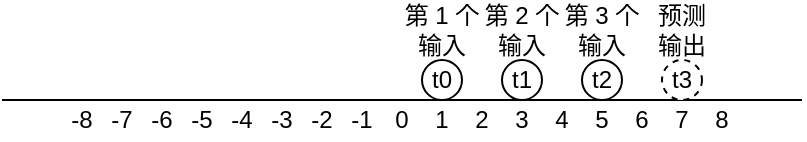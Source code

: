 <mxfile version="12.9.3" type="device"><diagram id="qFDqsD9gHwNLfiGanQKy" name="Page-1"><mxGraphModel dx="946" dy="604" grid="1" gridSize="10" guides="1" tooltips="1" connect="1" arrows="1" fold="1" page="1" pageScale="1" pageWidth="850" pageHeight="1100" math="0" shadow="0"><root><mxCell id="0"/><mxCell id="1" parent="0"/><mxCell id="arel2_6ej5QmTj4dEymT-3" value="t0" style="ellipse;whiteSpace=wrap;html=1;aspect=fixed;" vertex="1" parent="1"><mxGeometry x="250" y="180" width="20" height="20" as="geometry"/></mxCell><mxCell id="arel2_6ej5QmTj4dEymT-4" value="" style="endArrow=none;html=1;" edge="1" parent="1"><mxGeometry width="50" height="50" relative="1" as="geometry"><mxPoint x="40" y="200" as="sourcePoint"/><mxPoint x="440" y="200" as="targetPoint"/></mxGeometry></mxCell><mxCell id="arel2_6ej5QmTj4dEymT-6" value="0" style="text;html=1;strokeColor=none;fillColor=none;align=center;verticalAlign=middle;whiteSpace=wrap;rounded=0;" vertex="1" parent="1"><mxGeometry x="230" y="200" width="20" height="20" as="geometry"/></mxCell><mxCell id="arel2_6ej5QmTj4dEymT-7" value="1" style="text;html=1;strokeColor=none;fillColor=none;align=center;verticalAlign=middle;whiteSpace=wrap;rounded=0;" vertex="1" parent="1"><mxGeometry x="250" y="200" width="20" height="20" as="geometry"/></mxCell><mxCell id="arel2_6ej5QmTj4dEymT-8" value="2" style="text;html=1;strokeColor=none;fillColor=none;align=center;verticalAlign=middle;whiteSpace=wrap;rounded=0;" vertex="1" parent="1"><mxGeometry x="270" y="200" width="20" height="20" as="geometry"/></mxCell><mxCell id="arel2_6ej5QmTj4dEymT-9" value="3" style="text;html=1;strokeColor=none;fillColor=none;align=center;verticalAlign=middle;whiteSpace=wrap;rounded=0;" vertex="1" parent="1"><mxGeometry x="290" y="200" width="20" height="20" as="geometry"/></mxCell><mxCell id="arel2_6ej5QmTj4dEymT-10" value="4" style="text;html=1;strokeColor=none;fillColor=none;align=center;verticalAlign=middle;whiteSpace=wrap;rounded=0;" vertex="1" parent="1"><mxGeometry x="310" y="200" width="20" height="20" as="geometry"/></mxCell><mxCell id="arel2_6ej5QmTj4dEymT-11" value="5" style="text;html=1;strokeColor=none;fillColor=none;align=center;verticalAlign=middle;whiteSpace=wrap;rounded=0;" vertex="1" parent="1"><mxGeometry x="330" y="200" width="20" height="20" as="geometry"/></mxCell><mxCell id="arel2_6ej5QmTj4dEymT-12" value="6" style="text;html=1;strokeColor=none;fillColor=none;align=center;verticalAlign=middle;whiteSpace=wrap;rounded=0;" vertex="1" parent="1"><mxGeometry x="350" y="200" width="20" height="20" as="geometry"/></mxCell><mxCell id="arel2_6ej5QmTj4dEymT-13" value="7" style="text;html=1;strokeColor=none;fillColor=none;align=center;verticalAlign=middle;whiteSpace=wrap;rounded=0;" vertex="1" parent="1"><mxGeometry x="370" y="200" width="20" height="20" as="geometry"/></mxCell><mxCell id="arel2_6ej5QmTj4dEymT-14" value="8" style="text;html=1;strokeColor=none;fillColor=none;align=center;verticalAlign=middle;whiteSpace=wrap;rounded=0;" vertex="1" parent="1"><mxGeometry x="390" y="200" width="20" height="20" as="geometry"/></mxCell><mxCell id="arel2_6ej5QmTj4dEymT-15" value="-1" style="text;html=1;strokeColor=none;fillColor=none;align=center;verticalAlign=middle;whiteSpace=wrap;rounded=0;" vertex="1" parent="1"><mxGeometry x="210" y="200" width="20" height="20" as="geometry"/></mxCell><mxCell id="arel2_6ej5QmTj4dEymT-16" value="-2" style="text;html=1;strokeColor=none;fillColor=none;align=center;verticalAlign=middle;whiteSpace=wrap;rounded=0;" vertex="1" parent="1"><mxGeometry x="190" y="200" width="20" height="20" as="geometry"/></mxCell><mxCell id="arel2_6ej5QmTj4dEymT-17" value="-3" style="text;html=1;strokeColor=none;fillColor=none;align=center;verticalAlign=middle;whiteSpace=wrap;rounded=0;" vertex="1" parent="1"><mxGeometry x="170" y="200" width="20" height="20" as="geometry"/></mxCell><mxCell id="arel2_6ej5QmTj4dEymT-18" value="-4" style="text;html=1;strokeColor=none;fillColor=none;align=center;verticalAlign=middle;whiteSpace=wrap;rounded=0;" vertex="1" parent="1"><mxGeometry x="150" y="200" width="20" height="20" as="geometry"/></mxCell><mxCell id="arel2_6ej5QmTj4dEymT-19" value="-5" style="text;html=1;strokeColor=none;fillColor=none;align=center;verticalAlign=middle;whiteSpace=wrap;rounded=0;" vertex="1" parent="1"><mxGeometry x="130" y="200" width="20" height="20" as="geometry"/></mxCell><mxCell id="arel2_6ej5QmTj4dEymT-20" value="-6" style="text;html=1;strokeColor=none;fillColor=none;align=center;verticalAlign=middle;whiteSpace=wrap;rounded=0;" vertex="1" parent="1"><mxGeometry x="110" y="200" width="20" height="20" as="geometry"/></mxCell><mxCell id="arel2_6ej5QmTj4dEymT-21" value="-7" style="text;html=1;strokeColor=none;fillColor=none;align=center;verticalAlign=middle;whiteSpace=wrap;rounded=0;" vertex="1" parent="1"><mxGeometry x="90" y="200" width="20" height="20" as="geometry"/></mxCell><mxCell id="arel2_6ej5QmTj4dEymT-22" value="-8" style="text;html=1;strokeColor=none;fillColor=none;align=center;verticalAlign=middle;whiteSpace=wrap;rounded=0;" vertex="1" parent="1"><mxGeometry x="70" y="200" width="20" height="20" as="geometry"/></mxCell><mxCell id="arel2_6ej5QmTj4dEymT-23" value="t1" style="ellipse;whiteSpace=wrap;html=1;aspect=fixed;" vertex="1" parent="1"><mxGeometry x="290" y="180" width="20" height="20" as="geometry"/></mxCell><mxCell id="arel2_6ej5QmTj4dEymT-24" value="t2" style="ellipse;whiteSpace=wrap;html=1;aspect=fixed;" vertex="1" parent="1"><mxGeometry x="330" y="180" width="20" height="20" as="geometry"/></mxCell><mxCell id="arel2_6ej5QmTj4dEymT-25" value="t3" style="ellipse;whiteSpace=wrap;html=1;aspect=fixed;dashed=1;" vertex="1" parent="1"><mxGeometry x="370" y="180" width="20" height="20" as="geometry"/></mxCell><mxCell id="arel2_6ej5QmTj4dEymT-29" value="第 1 个输入" style="text;html=1;strokeColor=none;fillColor=none;align=center;verticalAlign=middle;whiteSpace=wrap;rounded=0;dashed=1;" vertex="1" parent="1"><mxGeometry x="240" y="150" width="40" height="30" as="geometry"/></mxCell><mxCell id="arel2_6ej5QmTj4dEymT-30" value="第 2 个输入" style="text;html=1;strokeColor=none;fillColor=none;align=center;verticalAlign=middle;whiteSpace=wrap;rounded=0;dashed=1;" vertex="1" parent="1"><mxGeometry x="280" y="150" width="40" height="30" as="geometry"/></mxCell><mxCell id="arel2_6ej5QmTj4dEymT-32" value="第 3 个输入" style="text;html=1;strokeColor=none;fillColor=none;align=center;verticalAlign=middle;whiteSpace=wrap;rounded=0;dashed=1;" vertex="1" parent="1"><mxGeometry x="320" y="150" width="40" height="30" as="geometry"/></mxCell><mxCell id="arel2_6ej5QmTj4dEymT-33" value="预测&lt;br&gt;输出" style="text;html=1;strokeColor=none;fillColor=none;align=center;verticalAlign=middle;whiteSpace=wrap;rounded=0;dashed=1;" vertex="1" parent="1"><mxGeometry x="360" y="150" width="40" height="30" as="geometry"/></mxCell></root></mxGraphModel></diagram></mxfile>
